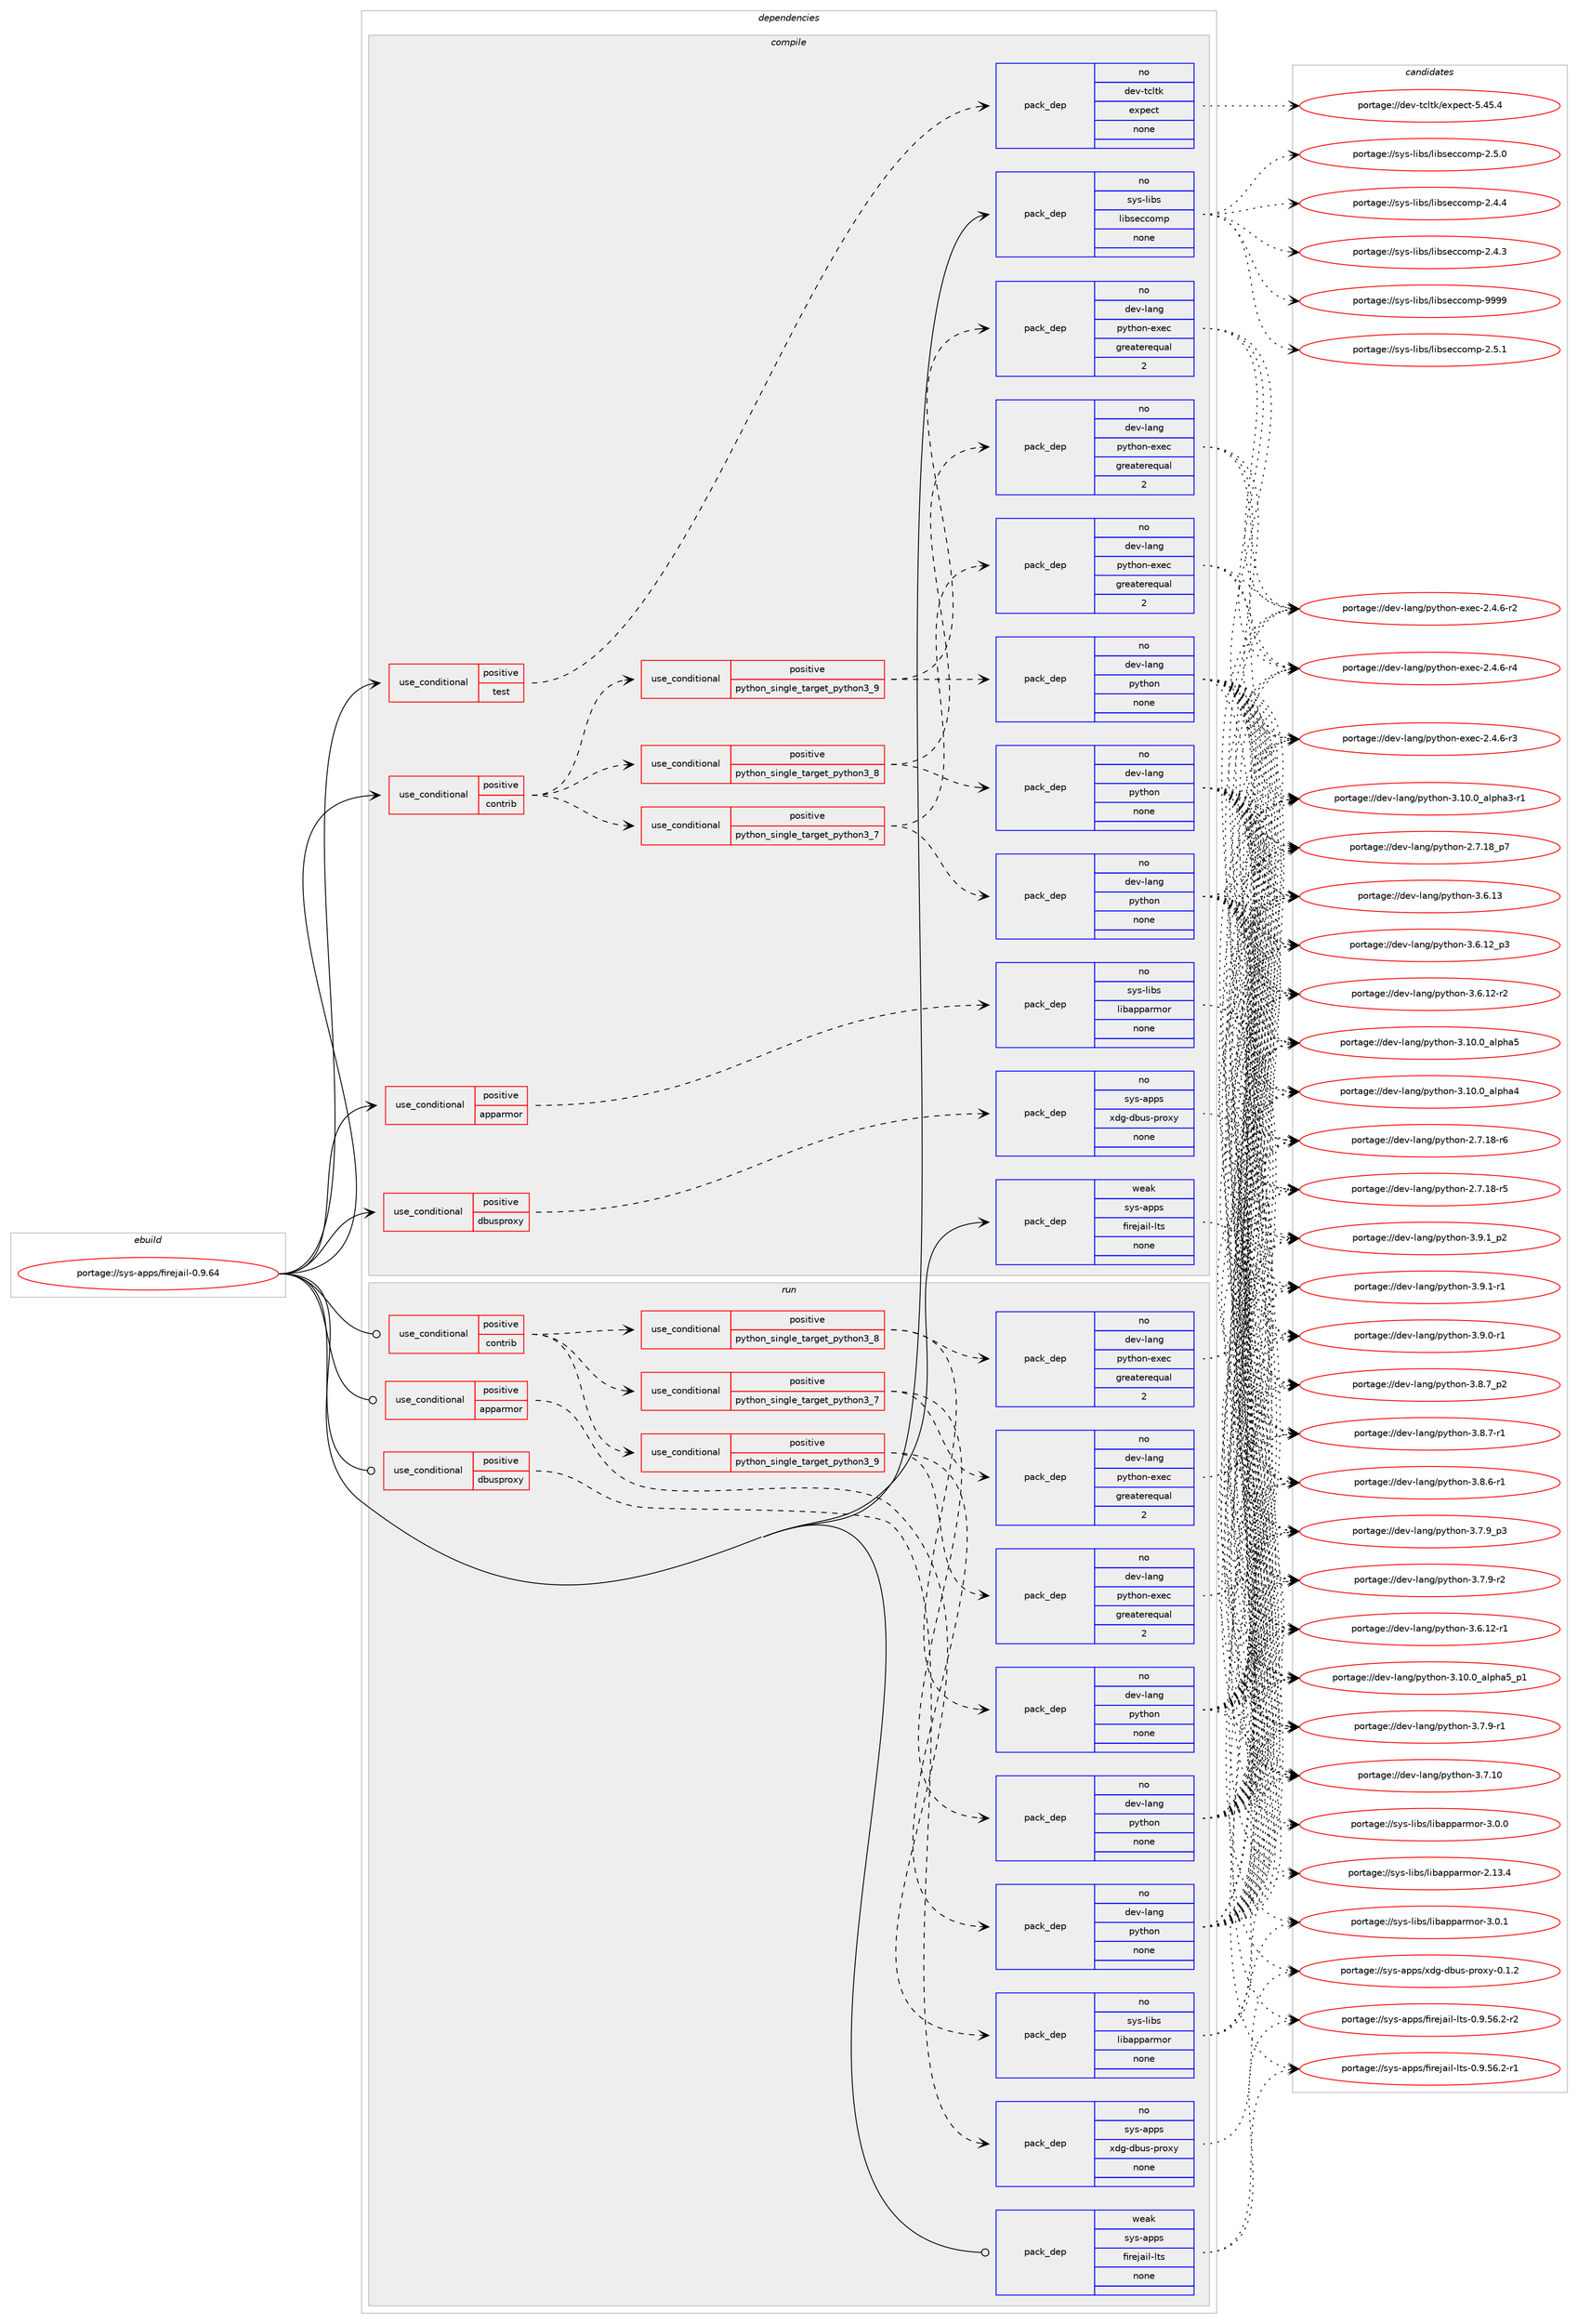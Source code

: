 digraph prolog {

# *************
# Graph options
# *************

newrank=true;
concentrate=true;
compound=true;
graph [rankdir=LR,fontname=Helvetica,fontsize=10,ranksep=1.5];#, ranksep=2.5, nodesep=0.2];
edge  [arrowhead=vee];
node  [fontname=Helvetica,fontsize=10];

# **********
# The ebuild
# **********

subgraph cluster_leftcol {
color=gray;
rank=same;
label=<<i>ebuild</i>>;
id [label="portage://sys-apps/firejail-0.9.64", color=red, width=4, href="../sys-apps/firejail-0.9.64.svg"];
}

# ****************
# The dependencies
# ****************

subgraph cluster_midcol {
color=gray;
label=<<i>dependencies</i>>;
subgraph cluster_compile {
fillcolor="#eeeeee";
style=filled;
label=<<i>compile</i>>;
subgraph cond2089 {
dependency7331 [label=<<TABLE BORDER="0" CELLBORDER="1" CELLSPACING="0" CELLPADDING="4"><TR><TD ROWSPAN="3" CELLPADDING="10">use_conditional</TD></TR><TR><TD>positive</TD></TR><TR><TD>apparmor</TD></TR></TABLE>>, shape=none, color=red];
subgraph pack5169 {
dependency7332 [label=<<TABLE BORDER="0" CELLBORDER="1" CELLSPACING="0" CELLPADDING="4" WIDTH="220"><TR><TD ROWSPAN="6" CELLPADDING="30">pack_dep</TD></TR><TR><TD WIDTH="110">no</TD></TR><TR><TD>sys-libs</TD></TR><TR><TD>libapparmor</TD></TR><TR><TD>none</TD></TR><TR><TD></TD></TR></TABLE>>, shape=none, color=blue];
}
dependency7331:e -> dependency7332:w [weight=20,style="dashed",arrowhead="vee"];
}
id:e -> dependency7331:w [weight=20,style="solid",arrowhead="vee"];
subgraph cond2090 {
dependency7333 [label=<<TABLE BORDER="0" CELLBORDER="1" CELLSPACING="0" CELLPADDING="4"><TR><TD ROWSPAN="3" CELLPADDING="10">use_conditional</TD></TR><TR><TD>positive</TD></TR><TR><TD>contrib</TD></TR></TABLE>>, shape=none, color=red];
subgraph cond2091 {
dependency7334 [label=<<TABLE BORDER="0" CELLBORDER="1" CELLSPACING="0" CELLPADDING="4"><TR><TD ROWSPAN="3" CELLPADDING="10">use_conditional</TD></TR><TR><TD>positive</TD></TR><TR><TD>python_single_target_python3_7</TD></TR></TABLE>>, shape=none, color=red];
subgraph pack5170 {
dependency7335 [label=<<TABLE BORDER="0" CELLBORDER="1" CELLSPACING="0" CELLPADDING="4" WIDTH="220"><TR><TD ROWSPAN="6" CELLPADDING="30">pack_dep</TD></TR><TR><TD WIDTH="110">no</TD></TR><TR><TD>dev-lang</TD></TR><TR><TD>python</TD></TR><TR><TD>none</TD></TR><TR><TD></TD></TR></TABLE>>, shape=none, color=blue];
}
dependency7334:e -> dependency7335:w [weight=20,style="dashed",arrowhead="vee"];
subgraph pack5171 {
dependency7336 [label=<<TABLE BORDER="0" CELLBORDER="1" CELLSPACING="0" CELLPADDING="4" WIDTH="220"><TR><TD ROWSPAN="6" CELLPADDING="30">pack_dep</TD></TR><TR><TD WIDTH="110">no</TD></TR><TR><TD>dev-lang</TD></TR><TR><TD>python-exec</TD></TR><TR><TD>greaterequal</TD></TR><TR><TD>2</TD></TR></TABLE>>, shape=none, color=blue];
}
dependency7334:e -> dependency7336:w [weight=20,style="dashed",arrowhead="vee"];
}
dependency7333:e -> dependency7334:w [weight=20,style="dashed",arrowhead="vee"];
subgraph cond2092 {
dependency7337 [label=<<TABLE BORDER="0" CELLBORDER="1" CELLSPACING="0" CELLPADDING="4"><TR><TD ROWSPAN="3" CELLPADDING="10">use_conditional</TD></TR><TR><TD>positive</TD></TR><TR><TD>python_single_target_python3_8</TD></TR></TABLE>>, shape=none, color=red];
subgraph pack5172 {
dependency7338 [label=<<TABLE BORDER="0" CELLBORDER="1" CELLSPACING="0" CELLPADDING="4" WIDTH="220"><TR><TD ROWSPAN="6" CELLPADDING="30">pack_dep</TD></TR><TR><TD WIDTH="110">no</TD></TR><TR><TD>dev-lang</TD></TR><TR><TD>python</TD></TR><TR><TD>none</TD></TR><TR><TD></TD></TR></TABLE>>, shape=none, color=blue];
}
dependency7337:e -> dependency7338:w [weight=20,style="dashed",arrowhead="vee"];
subgraph pack5173 {
dependency7339 [label=<<TABLE BORDER="0" CELLBORDER="1" CELLSPACING="0" CELLPADDING="4" WIDTH="220"><TR><TD ROWSPAN="6" CELLPADDING="30">pack_dep</TD></TR><TR><TD WIDTH="110">no</TD></TR><TR><TD>dev-lang</TD></TR><TR><TD>python-exec</TD></TR><TR><TD>greaterequal</TD></TR><TR><TD>2</TD></TR></TABLE>>, shape=none, color=blue];
}
dependency7337:e -> dependency7339:w [weight=20,style="dashed",arrowhead="vee"];
}
dependency7333:e -> dependency7337:w [weight=20,style="dashed",arrowhead="vee"];
subgraph cond2093 {
dependency7340 [label=<<TABLE BORDER="0" CELLBORDER="1" CELLSPACING="0" CELLPADDING="4"><TR><TD ROWSPAN="3" CELLPADDING="10">use_conditional</TD></TR><TR><TD>positive</TD></TR><TR><TD>python_single_target_python3_9</TD></TR></TABLE>>, shape=none, color=red];
subgraph pack5174 {
dependency7341 [label=<<TABLE BORDER="0" CELLBORDER="1" CELLSPACING="0" CELLPADDING="4" WIDTH="220"><TR><TD ROWSPAN="6" CELLPADDING="30">pack_dep</TD></TR><TR><TD WIDTH="110">no</TD></TR><TR><TD>dev-lang</TD></TR><TR><TD>python</TD></TR><TR><TD>none</TD></TR><TR><TD></TD></TR></TABLE>>, shape=none, color=blue];
}
dependency7340:e -> dependency7341:w [weight=20,style="dashed",arrowhead="vee"];
subgraph pack5175 {
dependency7342 [label=<<TABLE BORDER="0" CELLBORDER="1" CELLSPACING="0" CELLPADDING="4" WIDTH="220"><TR><TD ROWSPAN="6" CELLPADDING="30">pack_dep</TD></TR><TR><TD WIDTH="110">no</TD></TR><TR><TD>dev-lang</TD></TR><TR><TD>python-exec</TD></TR><TR><TD>greaterequal</TD></TR><TR><TD>2</TD></TR></TABLE>>, shape=none, color=blue];
}
dependency7340:e -> dependency7342:w [weight=20,style="dashed",arrowhead="vee"];
}
dependency7333:e -> dependency7340:w [weight=20,style="dashed",arrowhead="vee"];
}
id:e -> dependency7333:w [weight=20,style="solid",arrowhead="vee"];
subgraph cond2094 {
dependency7343 [label=<<TABLE BORDER="0" CELLBORDER="1" CELLSPACING="0" CELLPADDING="4"><TR><TD ROWSPAN="3" CELLPADDING="10">use_conditional</TD></TR><TR><TD>positive</TD></TR><TR><TD>dbusproxy</TD></TR></TABLE>>, shape=none, color=red];
subgraph pack5176 {
dependency7344 [label=<<TABLE BORDER="0" CELLBORDER="1" CELLSPACING="0" CELLPADDING="4" WIDTH="220"><TR><TD ROWSPAN="6" CELLPADDING="30">pack_dep</TD></TR><TR><TD WIDTH="110">no</TD></TR><TR><TD>sys-apps</TD></TR><TR><TD>xdg-dbus-proxy</TD></TR><TR><TD>none</TD></TR><TR><TD></TD></TR></TABLE>>, shape=none, color=blue];
}
dependency7343:e -> dependency7344:w [weight=20,style="dashed",arrowhead="vee"];
}
id:e -> dependency7343:w [weight=20,style="solid",arrowhead="vee"];
subgraph cond2095 {
dependency7345 [label=<<TABLE BORDER="0" CELLBORDER="1" CELLSPACING="0" CELLPADDING="4"><TR><TD ROWSPAN="3" CELLPADDING="10">use_conditional</TD></TR><TR><TD>positive</TD></TR><TR><TD>test</TD></TR></TABLE>>, shape=none, color=red];
subgraph pack5177 {
dependency7346 [label=<<TABLE BORDER="0" CELLBORDER="1" CELLSPACING="0" CELLPADDING="4" WIDTH="220"><TR><TD ROWSPAN="6" CELLPADDING="30">pack_dep</TD></TR><TR><TD WIDTH="110">no</TD></TR><TR><TD>dev-tcltk</TD></TR><TR><TD>expect</TD></TR><TR><TD>none</TD></TR><TR><TD></TD></TR></TABLE>>, shape=none, color=blue];
}
dependency7345:e -> dependency7346:w [weight=20,style="dashed",arrowhead="vee"];
}
id:e -> dependency7345:w [weight=20,style="solid",arrowhead="vee"];
subgraph pack5178 {
dependency7347 [label=<<TABLE BORDER="0" CELLBORDER="1" CELLSPACING="0" CELLPADDING="4" WIDTH="220"><TR><TD ROWSPAN="6" CELLPADDING="30">pack_dep</TD></TR><TR><TD WIDTH="110">no</TD></TR><TR><TD>sys-libs</TD></TR><TR><TD>libseccomp</TD></TR><TR><TD>none</TD></TR><TR><TD></TD></TR></TABLE>>, shape=none, color=blue];
}
id:e -> dependency7347:w [weight=20,style="solid",arrowhead="vee"];
subgraph pack5179 {
dependency7348 [label=<<TABLE BORDER="0" CELLBORDER="1" CELLSPACING="0" CELLPADDING="4" WIDTH="220"><TR><TD ROWSPAN="6" CELLPADDING="30">pack_dep</TD></TR><TR><TD WIDTH="110">weak</TD></TR><TR><TD>sys-apps</TD></TR><TR><TD>firejail-lts</TD></TR><TR><TD>none</TD></TR><TR><TD></TD></TR></TABLE>>, shape=none, color=blue];
}
id:e -> dependency7348:w [weight=20,style="solid",arrowhead="vee"];
}
subgraph cluster_compileandrun {
fillcolor="#eeeeee";
style=filled;
label=<<i>compile and run</i>>;
}
subgraph cluster_run {
fillcolor="#eeeeee";
style=filled;
label=<<i>run</i>>;
subgraph cond2096 {
dependency7349 [label=<<TABLE BORDER="0" CELLBORDER="1" CELLSPACING="0" CELLPADDING="4"><TR><TD ROWSPAN="3" CELLPADDING="10">use_conditional</TD></TR><TR><TD>positive</TD></TR><TR><TD>apparmor</TD></TR></TABLE>>, shape=none, color=red];
subgraph pack5180 {
dependency7350 [label=<<TABLE BORDER="0" CELLBORDER="1" CELLSPACING="0" CELLPADDING="4" WIDTH="220"><TR><TD ROWSPAN="6" CELLPADDING="30">pack_dep</TD></TR><TR><TD WIDTH="110">no</TD></TR><TR><TD>sys-libs</TD></TR><TR><TD>libapparmor</TD></TR><TR><TD>none</TD></TR><TR><TD></TD></TR></TABLE>>, shape=none, color=blue];
}
dependency7349:e -> dependency7350:w [weight=20,style="dashed",arrowhead="vee"];
}
id:e -> dependency7349:w [weight=20,style="solid",arrowhead="odot"];
subgraph cond2097 {
dependency7351 [label=<<TABLE BORDER="0" CELLBORDER="1" CELLSPACING="0" CELLPADDING="4"><TR><TD ROWSPAN="3" CELLPADDING="10">use_conditional</TD></TR><TR><TD>positive</TD></TR><TR><TD>contrib</TD></TR></TABLE>>, shape=none, color=red];
subgraph cond2098 {
dependency7352 [label=<<TABLE BORDER="0" CELLBORDER="1" CELLSPACING="0" CELLPADDING="4"><TR><TD ROWSPAN="3" CELLPADDING="10">use_conditional</TD></TR><TR><TD>positive</TD></TR><TR><TD>python_single_target_python3_7</TD></TR></TABLE>>, shape=none, color=red];
subgraph pack5181 {
dependency7353 [label=<<TABLE BORDER="0" CELLBORDER="1" CELLSPACING="0" CELLPADDING="4" WIDTH="220"><TR><TD ROWSPAN="6" CELLPADDING="30">pack_dep</TD></TR><TR><TD WIDTH="110">no</TD></TR><TR><TD>dev-lang</TD></TR><TR><TD>python</TD></TR><TR><TD>none</TD></TR><TR><TD></TD></TR></TABLE>>, shape=none, color=blue];
}
dependency7352:e -> dependency7353:w [weight=20,style="dashed",arrowhead="vee"];
subgraph pack5182 {
dependency7354 [label=<<TABLE BORDER="0" CELLBORDER="1" CELLSPACING="0" CELLPADDING="4" WIDTH="220"><TR><TD ROWSPAN="6" CELLPADDING="30">pack_dep</TD></TR><TR><TD WIDTH="110">no</TD></TR><TR><TD>dev-lang</TD></TR><TR><TD>python-exec</TD></TR><TR><TD>greaterequal</TD></TR><TR><TD>2</TD></TR></TABLE>>, shape=none, color=blue];
}
dependency7352:e -> dependency7354:w [weight=20,style="dashed",arrowhead="vee"];
}
dependency7351:e -> dependency7352:w [weight=20,style="dashed",arrowhead="vee"];
subgraph cond2099 {
dependency7355 [label=<<TABLE BORDER="0" CELLBORDER="1" CELLSPACING="0" CELLPADDING="4"><TR><TD ROWSPAN="3" CELLPADDING="10">use_conditional</TD></TR><TR><TD>positive</TD></TR><TR><TD>python_single_target_python3_8</TD></TR></TABLE>>, shape=none, color=red];
subgraph pack5183 {
dependency7356 [label=<<TABLE BORDER="0" CELLBORDER="1" CELLSPACING="0" CELLPADDING="4" WIDTH="220"><TR><TD ROWSPAN="6" CELLPADDING="30">pack_dep</TD></TR><TR><TD WIDTH="110">no</TD></TR><TR><TD>dev-lang</TD></TR><TR><TD>python</TD></TR><TR><TD>none</TD></TR><TR><TD></TD></TR></TABLE>>, shape=none, color=blue];
}
dependency7355:e -> dependency7356:w [weight=20,style="dashed",arrowhead="vee"];
subgraph pack5184 {
dependency7357 [label=<<TABLE BORDER="0" CELLBORDER="1" CELLSPACING="0" CELLPADDING="4" WIDTH="220"><TR><TD ROWSPAN="6" CELLPADDING="30">pack_dep</TD></TR><TR><TD WIDTH="110">no</TD></TR><TR><TD>dev-lang</TD></TR><TR><TD>python-exec</TD></TR><TR><TD>greaterequal</TD></TR><TR><TD>2</TD></TR></TABLE>>, shape=none, color=blue];
}
dependency7355:e -> dependency7357:w [weight=20,style="dashed",arrowhead="vee"];
}
dependency7351:e -> dependency7355:w [weight=20,style="dashed",arrowhead="vee"];
subgraph cond2100 {
dependency7358 [label=<<TABLE BORDER="0" CELLBORDER="1" CELLSPACING="0" CELLPADDING="4"><TR><TD ROWSPAN="3" CELLPADDING="10">use_conditional</TD></TR><TR><TD>positive</TD></TR><TR><TD>python_single_target_python3_9</TD></TR></TABLE>>, shape=none, color=red];
subgraph pack5185 {
dependency7359 [label=<<TABLE BORDER="0" CELLBORDER="1" CELLSPACING="0" CELLPADDING="4" WIDTH="220"><TR><TD ROWSPAN="6" CELLPADDING="30">pack_dep</TD></TR><TR><TD WIDTH="110">no</TD></TR><TR><TD>dev-lang</TD></TR><TR><TD>python</TD></TR><TR><TD>none</TD></TR><TR><TD></TD></TR></TABLE>>, shape=none, color=blue];
}
dependency7358:e -> dependency7359:w [weight=20,style="dashed",arrowhead="vee"];
subgraph pack5186 {
dependency7360 [label=<<TABLE BORDER="0" CELLBORDER="1" CELLSPACING="0" CELLPADDING="4" WIDTH="220"><TR><TD ROWSPAN="6" CELLPADDING="30">pack_dep</TD></TR><TR><TD WIDTH="110">no</TD></TR><TR><TD>dev-lang</TD></TR><TR><TD>python-exec</TD></TR><TR><TD>greaterequal</TD></TR><TR><TD>2</TD></TR></TABLE>>, shape=none, color=blue];
}
dependency7358:e -> dependency7360:w [weight=20,style="dashed",arrowhead="vee"];
}
dependency7351:e -> dependency7358:w [weight=20,style="dashed",arrowhead="vee"];
}
id:e -> dependency7351:w [weight=20,style="solid",arrowhead="odot"];
subgraph cond2101 {
dependency7361 [label=<<TABLE BORDER="0" CELLBORDER="1" CELLSPACING="0" CELLPADDING="4"><TR><TD ROWSPAN="3" CELLPADDING="10">use_conditional</TD></TR><TR><TD>positive</TD></TR><TR><TD>dbusproxy</TD></TR></TABLE>>, shape=none, color=red];
subgraph pack5187 {
dependency7362 [label=<<TABLE BORDER="0" CELLBORDER="1" CELLSPACING="0" CELLPADDING="4" WIDTH="220"><TR><TD ROWSPAN="6" CELLPADDING="30">pack_dep</TD></TR><TR><TD WIDTH="110">no</TD></TR><TR><TD>sys-apps</TD></TR><TR><TD>xdg-dbus-proxy</TD></TR><TR><TD>none</TD></TR><TR><TD></TD></TR></TABLE>>, shape=none, color=blue];
}
dependency7361:e -> dependency7362:w [weight=20,style="dashed",arrowhead="vee"];
}
id:e -> dependency7361:w [weight=20,style="solid",arrowhead="odot"];
subgraph pack5188 {
dependency7363 [label=<<TABLE BORDER="0" CELLBORDER="1" CELLSPACING="0" CELLPADDING="4" WIDTH="220"><TR><TD ROWSPAN="6" CELLPADDING="30">pack_dep</TD></TR><TR><TD WIDTH="110">weak</TD></TR><TR><TD>sys-apps</TD></TR><TR><TD>firejail-lts</TD></TR><TR><TD>none</TD></TR><TR><TD></TD></TR></TABLE>>, shape=none, color=blue];
}
id:e -> dependency7363:w [weight=20,style="solid",arrowhead="odot"];
}
}

# **************
# The candidates
# **************

subgraph cluster_choices {
rank=same;
color=gray;
label=<<i>candidates</i>>;

subgraph choice5169 {
color=black;
nodesep=1;
choice115121115451081059811547108105989711211297114109111114455146484649 [label="portage://sys-libs/libapparmor-3.0.1", color=red, width=4,href="../sys-libs/libapparmor-3.0.1.svg"];
choice115121115451081059811547108105989711211297114109111114455146484648 [label="portage://sys-libs/libapparmor-3.0.0", color=red, width=4,href="../sys-libs/libapparmor-3.0.0.svg"];
choice11512111545108105981154710810598971121129711410911111445504649514652 [label="portage://sys-libs/libapparmor-2.13.4", color=red, width=4,href="../sys-libs/libapparmor-2.13.4.svg"];
dependency7332:e -> choice115121115451081059811547108105989711211297114109111114455146484649:w [style=dotted,weight="100"];
dependency7332:e -> choice115121115451081059811547108105989711211297114109111114455146484648:w [style=dotted,weight="100"];
dependency7332:e -> choice11512111545108105981154710810598971121129711410911111445504649514652:w [style=dotted,weight="100"];
}
subgraph choice5170 {
color=black;
nodesep=1;
choice1001011184510897110103471121211161041111104551465746499511250 [label="portage://dev-lang/python-3.9.1_p2", color=red, width=4,href="../dev-lang/python-3.9.1_p2.svg"];
choice1001011184510897110103471121211161041111104551465746494511449 [label="portage://dev-lang/python-3.9.1-r1", color=red, width=4,href="../dev-lang/python-3.9.1-r1.svg"];
choice1001011184510897110103471121211161041111104551465746484511449 [label="portage://dev-lang/python-3.9.0-r1", color=red, width=4,href="../dev-lang/python-3.9.0-r1.svg"];
choice1001011184510897110103471121211161041111104551465646559511250 [label="portage://dev-lang/python-3.8.7_p2", color=red, width=4,href="../dev-lang/python-3.8.7_p2.svg"];
choice1001011184510897110103471121211161041111104551465646554511449 [label="portage://dev-lang/python-3.8.7-r1", color=red, width=4,href="../dev-lang/python-3.8.7-r1.svg"];
choice1001011184510897110103471121211161041111104551465646544511449 [label="portage://dev-lang/python-3.8.6-r1", color=red, width=4,href="../dev-lang/python-3.8.6-r1.svg"];
choice1001011184510897110103471121211161041111104551465546579511251 [label="portage://dev-lang/python-3.7.9_p3", color=red, width=4,href="../dev-lang/python-3.7.9_p3.svg"];
choice1001011184510897110103471121211161041111104551465546574511450 [label="portage://dev-lang/python-3.7.9-r2", color=red, width=4,href="../dev-lang/python-3.7.9-r2.svg"];
choice1001011184510897110103471121211161041111104551465546574511449 [label="portage://dev-lang/python-3.7.9-r1", color=red, width=4,href="../dev-lang/python-3.7.9-r1.svg"];
choice10010111845108971101034711212111610411111045514655464948 [label="portage://dev-lang/python-3.7.10", color=red, width=4,href="../dev-lang/python-3.7.10.svg"];
choice10010111845108971101034711212111610411111045514654464951 [label="portage://dev-lang/python-3.6.13", color=red, width=4,href="../dev-lang/python-3.6.13.svg"];
choice100101118451089711010347112121116104111110455146544649509511251 [label="portage://dev-lang/python-3.6.12_p3", color=red, width=4,href="../dev-lang/python-3.6.12_p3.svg"];
choice100101118451089711010347112121116104111110455146544649504511450 [label="portage://dev-lang/python-3.6.12-r2", color=red, width=4,href="../dev-lang/python-3.6.12-r2.svg"];
choice100101118451089711010347112121116104111110455146544649504511449 [label="portage://dev-lang/python-3.6.12-r1", color=red, width=4,href="../dev-lang/python-3.6.12-r1.svg"];
choice10010111845108971101034711212111610411111045514649484648959710811210497539511249 [label="portage://dev-lang/python-3.10.0_alpha5_p1", color=red, width=4,href="../dev-lang/python-3.10.0_alpha5_p1.svg"];
choice1001011184510897110103471121211161041111104551464948464895971081121049753 [label="portage://dev-lang/python-3.10.0_alpha5", color=red, width=4,href="../dev-lang/python-3.10.0_alpha5.svg"];
choice1001011184510897110103471121211161041111104551464948464895971081121049752 [label="portage://dev-lang/python-3.10.0_alpha4", color=red, width=4,href="../dev-lang/python-3.10.0_alpha4.svg"];
choice10010111845108971101034711212111610411111045514649484648959710811210497514511449 [label="portage://dev-lang/python-3.10.0_alpha3-r1", color=red, width=4,href="../dev-lang/python-3.10.0_alpha3-r1.svg"];
choice100101118451089711010347112121116104111110455046554649569511255 [label="portage://dev-lang/python-2.7.18_p7", color=red, width=4,href="../dev-lang/python-2.7.18_p7.svg"];
choice100101118451089711010347112121116104111110455046554649564511454 [label="portage://dev-lang/python-2.7.18-r6", color=red, width=4,href="../dev-lang/python-2.7.18-r6.svg"];
choice100101118451089711010347112121116104111110455046554649564511453 [label="portage://dev-lang/python-2.7.18-r5", color=red, width=4,href="../dev-lang/python-2.7.18-r5.svg"];
dependency7335:e -> choice1001011184510897110103471121211161041111104551465746499511250:w [style=dotted,weight="100"];
dependency7335:e -> choice1001011184510897110103471121211161041111104551465746494511449:w [style=dotted,weight="100"];
dependency7335:e -> choice1001011184510897110103471121211161041111104551465746484511449:w [style=dotted,weight="100"];
dependency7335:e -> choice1001011184510897110103471121211161041111104551465646559511250:w [style=dotted,weight="100"];
dependency7335:e -> choice1001011184510897110103471121211161041111104551465646554511449:w [style=dotted,weight="100"];
dependency7335:e -> choice1001011184510897110103471121211161041111104551465646544511449:w [style=dotted,weight="100"];
dependency7335:e -> choice1001011184510897110103471121211161041111104551465546579511251:w [style=dotted,weight="100"];
dependency7335:e -> choice1001011184510897110103471121211161041111104551465546574511450:w [style=dotted,weight="100"];
dependency7335:e -> choice1001011184510897110103471121211161041111104551465546574511449:w [style=dotted,weight="100"];
dependency7335:e -> choice10010111845108971101034711212111610411111045514655464948:w [style=dotted,weight="100"];
dependency7335:e -> choice10010111845108971101034711212111610411111045514654464951:w [style=dotted,weight="100"];
dependency7335:e -> choice100101118451089711010347112121116104111110455146544649509511251:w [style=dotted,weight="100"];
dependency7335:e -> choice100101118451089711010347112121116104111110455146544649504511450:w [style=dotted,weight="100"];
dependency7335:e -> choice100101118451089711010347112121116104111110455146544649504511449:w [style=dotted,weight="100"];
dependency7335:e -> choice10010111845108971101034711212111610411111045514649484648959710811210497539511249:w [style=dotted,weight="100"];
dependency7335:e -> choice1001011184510897110103471121211161041111104551464948464895971081121049753:w [style=dotted,weight="100"];
dependency7335:e -> choice1001011184510897110103471121211161041111104551464948464895971081121049752:w [style=dotted,weight="100"];
dependency7335:e -> choice10010111845108971101034711212111610411111045514649484648959710811210497514511449:w [style=dotted,weight="100"];
dependency7335:e -> choice100101118451089711010347112121116104111110455046554649569511255:w [style=dotted,weight="100"];
dependency7335:e -> choice100101118451089711010347112121116104111110455046554649564511454:w [style=dotted,weight="100"];
dependency7335:e -> choice100101118451089711010347112121116104111110455046554649564511453:w [style=dotted,weight="100"];
}
subgraph choice5171 {
color=black;
nodesep=1;
choice10010111845108971101034711212111610411111045101120101994550465246544511452 [label="portage://dev-lang/python-exec-2.4.6-r4", color=red, width=4,href="../dev-lang/python-exec-2.4.6-r4.svg"];
choice10010111845108971101034711212111610411111045101120101994550465246544511451 [label="portage://dev-lang/python-exec-2.4.6-r3", color=red, width=4,href="../dev-lang/python-exec-2.4.6-r3.svg"];
choice10010111845108971101034711212111610411111045101120101994550465246544511450 [label="portage://dev-lang/python-exec-2.4.6-r2", color=red, width=4,href="../dev-lang/python-exec-2.4.6-r2.svg"];
dependency7336:e -> choice10010111845108971101034711212111610411111045101120101994550465246544511452:w [style=dotted,weight="100"];
dependency7336:e -> choice10010111845108971101034711212111610411111045101120101994550465246544511451:w [style=dotted,weight="100"];
dependency7336:e -> choice10010111845108971101034711212111610411111045101120101994550465246544511450:w [style=dotted,weight="100"];
}
subgraph choice5172 {
color=black;
nodesep=1;
choice1001011184510897110103471121211161041111104551465746499511250 [label="portage://dev-lang/python-3.9.1_p2", color=red, width=4,href="../dev-lang/python-3.9.1_p2.svg"];
choice1001011184510897110103471121211161041111104551465746494511449 [label="portage://dev-lang/python-3.9.1-r1", color=red, width=4,href="../dev-lang/python-3.9.1-r1.svg"];
choice1001011184510897110103471121211161041111104551465746484511449 [label="portage://dev-lang/python-3.9.0-r1", color=red, width=4,href="../dev-lang/python-3.9.0-r1.svg"];
choice1001011184510897110103471121211161041111104551465646559511250 [label="portage://dev-lang/python-3.8.7_p2", color=red, width=4,href="../dev-lang/python-3.8.7_p2.svg"];
choice1001011184510897110103471121211161041111104551465646554511449 [label="portage://dev-lang/python-3.8.7-r1", color=red, width=4,href="../dev-lang/python-3.8.7-r1.svg"];
choice1001011184510897110103471121211161041111104551465646544511449 [label="portage://dev-lang/python-3.8.6-r1", color=red, width=4,href="../dev-lang/python-3.8.6-r1.svg"];
choice1001011184510897110103471121211161041111104551465546579511251 [label="portage://dev-lang/python-3.7.9_p3", color=red, width=4,href="../dev-lang/python-3.7.9_p3.svg"];
choice1001011184510897110103471121211161041111104551465546574511450 [label="portage://dev-lang/python-3.7.9-r2", color=red, width=4,href="../dev-lang/python-3.7.9-r2.svg"];
choice1001011184510897110103471121211161041111104551465546574511449 [label="portage://dev-lang/python-3.7.9-r1", color=red, width=4,href="../dev-lang/python-3.7.9-r1.svg"];
choice10010111845108971101034711212111610411111045514655464948 [label="portage://dev-lang/python-3.7.10", color=red, width=4,href="../dev-lang/python-3.7.10.svg"];
choice10010111845108971101034711212111610411111045514654464951 [label="portage://dev-lang/python-3.6.13", color=red, width=4,href="../dev-lang/python-3.6.13.svg"];
choice100101118451089711010347112121116104111110455146544649509511251 [label="portage://dev-lang/python-3.6.12_p3", color=red, width=4,href="../dev-lang/python-3.6.12_p3.svg"];
choice100101118451089711010347112121116104111110455146544649504511450 [label="portage://dev-lang/python-3.6.12-r2", color=red, width=4,href="../dev-lang/python-3.6.12-r2.svg"];
choice100101118451089711010347112121116104111110455146544649504511449 [label="portage://dev-lang/python-3.6.12-r1", color=red, width=4,href="../dev-lang/python-3.6.12-r1.svg"];
choice10010111845108971101034711212111610411111045514649484648959710811210497539511249 [label="portage://dev-lang/python-3.10.0_alpha5_p1", color=red, width=4,href="../dev-lang/python-3.10.0_alpha5_p1.svg"];
choice1001011184510897110103471121211161041111104551464948464895971081121049753 [label="portage://dev-lang/python-3.10.0_alpha5", color=red, width=4,href="../dev-lang/python-3.10.0_alpha5.svg"];
choice1001011184510897110103471121211161041111104551464948464895971081121049752 [label="portage://dev-lang/python-3.10.0_alpha4", color=red, width=4,href="../dev-lang/python-3.10.0_alpha4.svg"];
choice10010111845108971101034711212111610411111045514649484648959710811210497514511449 [label="portage://dev-lang/python-3.10.0_alpha3-r1", color=red, width=4,href="../dev-lang/python-3.10.0_alpha3-r1.svg"];
choice100101118451089711010347112121116104111110455046554649569511255 [label="portage://dev-lang/python-2.7.18_p7", color=red, width=4,href="../dev-lang/python-2.7.18_p7.svg"];
choice100101118451089711010347112121116104111110455046554649564511454 [label="portage://dev-lang/python-2.7.18-r6", color=red, width=4,href="../dev-lang/python-2.7.18-r6.svg"];
choice100101118451089711010347112121116104111110455046554649564511453 [label="portage://dev-lang/python-2.7.18-r5", color=red, width=4,href="../dev-lang/python-2.7.18-r5.svg"];
dependency7338:e -> choice1001011184510897110103471121211161041111104551465746499511250:w [style=dotted,weight="100"];
dependency7338:e -> choice1001011184510897110103471121211161041111104551465746494511449:w [style=dotted,weight="100"];
dependency7338:e -> choice1001011184510897110103471121211161041111104551465746484511449:w [style=dotted,weight="100"];
dependency7338:e -> choice1001011184510897110103471121211161041111104551465646559511250:w [style=dotted,weight="100"];
dependency7338:e -> choice1001011184510897110103471121211161041111104551465646554511449:w [style=dotted,weight="100"];
dependency7338:e -> choice1001011184510897110103471121211161041111104551465646544511449:w [style=dotted,weight="100"];
dependency7338:e -> choice1001011184510897110103471121211161041111104551465546579511251:w [style=dotted,weight="100"];
dependency7338:e -> choice1001011184510897110103471121211161041111104551465546574511450:w [style=dotted,weight="100"];
dependency7338:e -> choice1001011184510897110103471121211161041111104551465546574511449:w [style=dotted,weight="100"];
dependency7338:e -> choice10010111845108971101034711212111610411111045514655464948:w [style=dotted,weight="100"];
dependency7338:e -> choice10010111845108971101034711212111610411111045514654464951:w [style=dotted,weight="100"];
dependency7338:e -> choice100101118451089711010347112121116104111110455146544649509511251:w [style=dotted,weight="100"];
dependency7338:e -> choice100101118451089711010347112121116104111110455146544649504511450:w [style=dotted,weight="100"];
dependency7338:e -> choice100101118451089711010347112121116104111110455146544649504511449:w [style=dotted,weight="100"];
dependency7338:e -> choice10010111845108971101034711212111610411111045514649484648959710811210497539511249:w [style=dotted,weight="100"];
dependency7338:e -> choice1001011184510897110103471121211161041111104551464948464895971081121049753:w [style=dotted,weight="100"];
dependency7338:e -> choice1001011184510897110103471121211161041111104551464948464895971081121049752:w [style=dotted,weight="100"];
dependency7338:e -> choice10010111845108971101034711212111610411111045514649484648959710811210497514511449:w [style=dotted,weight="100"];
dependency7338:e -> choice100101118451089711010347112121116104111110455046554649569511255:w [style=dotted,weight="100"];
dependency7338:e -> choice100101118451089711010347112121116104111110455046554649564511454:w [style=dotted,weight="100"];
dependency7338:e -> choice100101118451089711010347112121116104111110455046554649564511453:w [style=dotted,weight="100"];
}
subgraph choice5173 {
color=black;
nodesep=1;
choice10010111845108971101034711212111610411111045101120101994550465246544511452 [label="portage://dev-lang/python-exec-2.4.6-r4", color=red, width=4,href="../dev-lang/python-exec-2.4.6-r4.svg"];
choice10010111845108971101034711212111610411111045101120101994550465246544511451 [label="portage://dev-lang/python-exec-2.4.6-r3", color=red, width=4,href="../dev-lang/python-exec-2.4.6-r3.svg"];
choice10010111845108971101034711212111610411111045101120101994550465246544511450 [label="portage://dev-lang/python-exec-2.4.6-r2", color=red, width=4,href="../dev-lang/python-exec-2.4.6-r2.svg"];
dependency7339:e -> choice10010111845108971101034711212111610411111045101120101994550465246544511452:w [style=dotted,weight="100"];
dependency7339:e -> choice10010111845108971101034711212111610411111045101120101994550465246544511451:w [style=dotted,weight="100"];
dependency7339:e -> choice10010111845108971101034711212111610411111045101120101994550465246544511450:w [style=dotted,weight="100"];
}
subgraph choice5174 {
color=black;
nodesep=1;
choice1001011184510897110103471121211161041111104551465746499511250 [label="portage://dev-lang/python-3.9.1_p2", color=red, width=4,href="../dev-lang/python-3.9.1_p2.svg"];
choice1001011184510897110103471121211161041111104551465746494511449 [label="portage://dev-lang/python-3.9.1-r1", color=red, width=4,href="../dev-lang/python-3.9.1-r1.svg"];
choice1001011184510897110103471121211161041111104551465746484511449 [label="portage://dev-lang/python-3.9.0-r1", color=red, width=4,href="../dev-lang/python-3.9.0-r1.svg"];
choice1001011184510897110103471121211161041111104551465646559511250 [label="portage://dev-lang/python-3.8.7_p2", color=red, width=4,href="../dev-lang/python-3.8.7_p2.svg"];
choice1001011184510897110103471121211161041111104551465646554511449 [label="portage://dev-lang/python-3.8.7-r1", color=red, width=4,href="../dev-lang/python-3.8.7-r1.svg"];
choice1001011184510897110103471121211161041111104551465646544511449 [label="portage://dev-lang/python-3.8.6-r1", color=red, width=4,href="../dev-lang/python-3.8.6-r1.svg"];
choice1001011184510897110103471121211161041111104551465546579511251 [label="portage://dev-lang/python-3.7.9_p3", color=red, width=4,href="../dev-lang/python-3.7.9_p3.svg"];
choice1001011184510897110103471121211161041111104551465546574511450 [label="portage://dev-lang/python-3.7.9-r2", color=red, width=4,href="../dev-lang/python-3.7.9-r2.svg"];
choice1001011184510897110103471121211161041111104551465546574511449 [label="portage://dev-lang/python-3.7.9-r1", color=red, width=4,href="../dev-lang/python-3.7.9-r1.svg"];
choice10010111845108971101034711212111610411111045514655464948 [label="portage://dev-lang/python-3.7.10", color=red, width=4,href="../dev-lang/python-3.7.10.svg"];
choice10010111845108971101034711212111610411111045514654464951 [label="portage://dev-lang/python-3.6.13", color=red, width=4,href="../dev-lang/python-3.6.13.svg"];
choice100101118451089711010347112121116104111110455146544649509511251 [label="portage://dev-lang/python-3.6.12_p3", color=red, width=4,href="../dev-lang/python-3.6.12_p3.svg"];
choice100101118451089711010347112121116104111110455146544649504511450 [label="portage://dev-lang/python-3.6.12-r2", color=red, width=4,href="../dev-lang/python-3.6.12-r2.svg"];
choice100101118451089711010347112121116104111110455146544649504511449 [label="portage://dev-lang/python-3.6.12-r1", color=red, width=4,href="../dev-lang/python-3.6.12-r1.svg"];
choice10010111845108971101034711212111610411111045514649484648959710811210497539511249 [label="portage://dev-lang/python-3.10.0_alpha5_p1", color=red, width=4,href="../dev-lang/python-3.10.0_alpha5_p1.svg"];
choice1001011184510897110103471121211161041111104551464948464895971081121049753 [label="portage://dev-lang/python-3.10.0_alpha5", color=red, width=4,href="../dev-lang/python-3.10.0_alpha5.svg"];
choice1001011184510897110103471121211161041111104551464948464895971081121049752 [label="portage://dev-lang/python-3.10.0_alpha4", color=red, width=4,href="../dev-lang/python-3.10.0_alpha4.svg"];
choice10010111845108971101034711212111610411111045514649484648959710811210497514511449 [label="portage://dev-lang/python-3.10.0_alpha3-r1", color=red, width=4,href="../dev-lang/python-3.10.0_alpha3-r1.svg"];
choice100101118451089711010347112121116104111110455046554649569511255 [label="portage://dev-lang/python-2.7.18_p7", color=red, width=4,href="../dev-lang/python-2.7.18_p7.svg"];
choice100101118451089711010347112121116104111110455046554649564511454 [label="portage://dev-lang/python-2.7.18-r6", color=red, width=4,href="../dev-lang/python-2.7.18-r6.svg"];
choice100101118451089711010347112121116104111110455046554649564511453 [label="portage://dev-lang/python-2.7.18-r5", color=red, width=4,href="../dev-lang/python-2.7.18-r5.svg"];
dependency7341:e -> choice1001011184510897110103471121211161041111104551465746499511250:w [style=dotted,weight="100"];
dependency7341:e -> choice1001011184510897110103471121211161041111104551465746494511449:w [style=dotted,weight="100"];
dependency7341:e -> choice1001011184510897110103471121211161041111104551465746484511449:w [style=dotted,weight="100"];
dependency7341:e -> choice1001011184510897110103471121211161041111104551465646559511250:w [style=dotted,weight="100"];
dependency7341:e -> choice1001011184510897110103471121211161041111104551465646554511449:w [style=dotted,weight="100"];
dependency7341:e -> choice1001011184510897110103471121211161041111104551465646544511449:w [style=dotted,weight="100"];
dependency7341:e -> choice1001011184510897110103471121211161041111104551465546579511251:w [style=dotted,weight="100"];
dependency7341:e -> choice1001011184510897110103471121211161041111104551465546574511450:w [style=dotted,weight="100"];
dependency7341:e -> choice1001011184510897110103471121211161041111104551465546574511449:w [style=dotted,weight="100"];
dependency7341:e -> choice10010111845108971101034711212111610411111045514655464948:w [style=dotted,weight="100"];
dependency7341:e -> choice10010111845108971101034711212111610411111045514654464951:w [style=dotted,weight="100"];
dependency7341:e -> choice100101118451089711010347112121116104111110455146544649509511251:w [style=dotted,weight="100"];
dependency7341:e -> choice100101118451089711010347112121116104111110455146544649504511450:w [style=dotted,weight="100"];
dependency7341:e -> choice100101118451089711010347112121116104111110455146544649504511449:w [style=dotted,weight="100"];
dependency7341:e -> choice10010111845108971101034711212111610411111045514649484648959710811210497539511249:w [style=dotted,weight="100"];
dependency7341:e -> choice1001011184510897110103471121211161041111104551464948464895971081121049753:w [style=dotted,weight="100"];
dependency7341:e -> choice1001011184510897110103471121211161041111104551464948464895971081121049752:w [style=dotted,weight="100"];
dependency7341:e -> choice10010111845108971101034711212111610411111045514649484648959710811210497514511449:w [style=dotted,weight="100"];
dependency7341:e -> choice100101118451089711010347112121116104111110455046554649569511255:w [style=dotted,weight="100"];
dependency7341:e -> choice100101118451089711010347112121116104111110455046554649564511454:w [style=dotted,weight="100"];
dependency7341:e -> choice100101118451089711010347112121116104111110455046554649564511453:w [style=dotted,weight="100"];
}
subgraph choice5175 {
color=black;
nodesep=1;
choice10010111845108971101034711212111610411111045101120101994550465246544511452 [label="portage://dev-lang/python-exec-2.4.6-r4", color=red, width=4,href="../dev-lang/python-exec-2.4.6-r4.svg"];
choice10010111845108971101034711212111610411111045101120101994550465246544511451 [label="portage://dev-lang/python-exec-2.4.6-r3", color=red, width=4,href="../dev-lang/python-exec-2.4.6-r3.svg"];
choice10010111845108971101034711212111610411111045101120101994550465246544511450 [label="portage://dev-lang/python-exec-2.4.6-r2", color=red, width=4,href="../dev-lang/python-exec-2.4.6-r2.svg"];
dependency7342:e -> choice10010111845108971101034711212111610411111045101120101994550465246544511452:w [style=dotted,weight="100"];
dependency7342:e -> choice10010111845108971101034711212111610411111045101120101994550465246544511451:w [style=dotted,weight="100"];
dependency7342:e -> choice10010111845108971101034711212111610411111045101120101994550465246544511450:w [style=dotted,weight="100"];
}
subgraph choice5176 {
color=black;
nodesep=1;
choice115121115459711211211547120100103451009811711545112114111120121454846494650 [label="portage://sys-apps/xdg-dbus-proxy-0.1.2", color=red, width=4,href="../sys-apps/xdg-dbus-proxy-0.1.2.svg"];
dependency7344:e -> choice115121115459711211211547120100103451009811711545112114111120121454846494650:w [style=dotted,weight="100"];
}
subgraph choice5177 {
color=black;
nodesep=1;
choice1001011184511699108116107471011201121019911645534652534652 [label="portage://dev-tcltk/expect-5.45.4", color=red, width=4,href="../dev-tcltk/expect-5.45.4.svg"];
dependency7346:e -> choice1001011184511699108116107471011201121019911645534652534652:w [style=dotted,weight="100"];
}
subgraph choice5178 {
color=black;
nodesep=1;
choice1151211154510810598115471081059811510199991111091124557575757 [label="portage://sys-libs/libseccomp-9999", color=red, width=4,href="../sys-libs/libseccomp-9999.svg"];
choice115121115451081059811547108105981151019999111109112455046534649 [label="portage://sys-libs/libseccomp-2.5.1", color=red, width=4,href="../sys-libs/libseccomp-2.5.1.svg"];
choice115121115451081059811547108105981151019999111109112455046534648 [label="portage://sys-libs/libseccomp-2.5.0", color=red, width=4,href="../sys-libs/libseccomp-2.5.0.svg"];
choice115121115451081059811547108105981151019999111109112455046524652 [label="portage://sys-libs/libseccomp-2.4.4", color=red, width=4,href="../sys-libs/libseccomp-2.4.4.svg"];
choice115121115451081059811547108105981151019999111109112455046524651 [label="portage://sys-libs/libseccomp-2.4.3", color=red, width=4,href="../sys-libs/libseccomp-2.4.3.svg"];
dependency7347:e -> choice1151211154510810598115471081059811510199991111091124557575757:w [style=dotted,weight="100"];
dependency7347:e -> choice115121115451081059811547108105981151019999111109112455046534649:w [style=dotted,weight="100"];
dependency7347:e -> choice115121115451081059811547108105981151019999111109112455046534648:w [style=dotted,weight="100"];
dependency7347:e -> choice115121115451081059811547108105981151019999111109112455046524652:w [style=dotted,weight="100"];
dependency7347:e -> choice115121115451081059811547108105981151019999111109112455046524651:w [style=dotted,weight="100"];
}
subgraph choice5179 {
color=black;
nodesep=1;
choice11512111545971121121154710210511410110697105108451081161154548465746535446504511450 [label="portage://sys-apps/firejail-lts-0.9.56.2-r2", color=red, width=4,href="../sys-apps/firejail-lts-0.9.56.2-r2.svg"];
choice11512111545971121121154710210511410110697105108451081161154548465746535446504511449 [label="portage://sys-apps/firejail-lts-0.9.56.2-r1", color=red, width=4,href="../sys-apps/firejail-lts-0.9.56.2-r1.svg"];
dependency7348:e -> choice11512111545971121121154710210511410110697105108451081161154548465746535446504511450:w [style=dotted,weight="100"];
dependency7348:e -> choice11512111545971121121154710210511410110697105108451081161154548465746535446504511449:w [style=dotted,weight="100"];
}
subgraph choice5180 {
color=black;
nodesep=1;
choice115121115451081059811547108105989711211297114109111114455146484649 [label="portage://sys-libs/libapparmor-3.0.1", color=red, width=4,href="../sys-libs/libapparmor-3.0.1.svg"];
choice115121115451081059811547108105989711211297114109111114455146484648 [label="portage://sys-libs/libapparmor-3.0.0", color=red, width=4,href="../sys-libs/libapparmor-3.0.0.svg"];
choice11512111545108105981154710810598971121129711410911111445504649514652 [label="portage://sys-libs/libapparmor-2.13.4", color=red, width=4,href="../sys-libs/libapparmor-2.13.4.svg"];
dependency7350:e -> choice115121115451081059811547108105989711211297114109111114455146484649:w [style=dotted,weight="100"];
dependency7350:e -> choice115121115451081059811547108105989711211297114109111114455146484648:w [style=dotted,weight="100"];
dependency7350:e -> choice11512111545108105981154710810598971121129711410911111445504649514652:w [style=dotted,weight="100"];
}
subgraph choice5181 {
color=black;
nodesep=1;
choice1001011184510897110103471121211161041111104551465746499511250 [label="portage://dev-lang/python-3.9.1_p2", color=red, width=4,href="../dev-lang/python-3.9.1_p2.svg"];
choice1001011184510897110103471121211161041111104551465746494511449 [label="portage://dev-lang/python-3.9.1-r1", color=red, width=4,href="../dev-lang/python-3.9.1-r1.svg"];
choice1001011184510897110103471121211161041111104551465746484511449 [label="portage://dev-lang/python-3.9.0-r1", color=red, width=4,href="../dev-lang/python-3.9.0-r1.svg"];
choice1001011184510897110103471121211161041111104551465646559511250 [label="portage://dev-lang/python-3.8.7_p2", color=red, width=4,href="../dev-lang/python-3.8.7_p2.svg"];
choice1001011184510897110103471121211161041111104551465646554511449 [label="portage://dev-lang/python-3.8.7-r1", color=red, width=4,href="../dev-lang/python-3.8.7-r1.svg"];
choice1001011184510897110103471121211161041111104551465646544511449 [label="portage://dev-lang/python-3.8.6-r1", color=red, width=4,href="../dev-lang/python-3.8.6-r1.svg"];
choice1001011184510897110103471121211161041111104551465546579511251 [label="portage://dev-lang/python-3.7.9_p3", color=red, width=4,href="../dev-lang/python-3.7.9_p3.svg"];
choice1001011184510897110103471121211161041111104551465546574511450 [label="portage://dev-lang/python-3.7.9-r2", color=red, width=4,href="../dev-lang/python-3.7.9-r2.svg"];
choice1001011184510897110103471121211161041111104551465546574511449 [label="portage://dev-lang/python-3.7.9-r1", color=red, width=4,href="../dev-lang/python-3.7.9-r1.svg"];
choice10010111845108971101034711212111610411111045514655464948 [label="portage://dev-lang/python-3.7.10", color=red, width=4,href="../dev-lang/python-3.7.10.svg"];
choice10010111845108971101034711212111610411111045514654464951 [label="portage://dev-lang/python-3.6.13", color=red, width=4,href="../dev-lang/python-3.6.13.svg"];
choice100101118451089711010347112121116104111110455146544649509511251 [label="portage://dev-lang/python-3.6.12_p3", color=red, width=4,href="../dev-lang/python-3.6.12_p3.svg"];
choice100101118451089711010347112121116104111110455146544649504511450 [label="portage://dev-lang/python-3.6.12-r2", color=red, width=4,href="../dev-lang/python-3.6.12-r2.svg"];
choice100101118451089711010347112121116104111110455146544649504511449 [label="portage://dev-lang/python-3.6.12-r1", color=red, width=4,href="../dev-lang/python-3.6.12-r1.svg"];
choice10010111845108971101034711212111610411111045514649484648959710811210497539511249 [label="portage://dev-lang/python-3.10.0_alpha5_p1", color=red, width=4,href="../dev-lang/python-3.10.0_alpha5_p1.svg"];
choice1001011184510897110103471121211161041111104551464948464895971081121049753 [label="portage://dev-lang/python-3.10.0_alpha5", color=red, width=4,href="../dev-lang/python-3.10.0_alpha5.svg"];
choice1001011184510897110103471121211161041111104551464948464895971081121049752 [label="portage://dev-lang/python-3.10.0_alpha4", color=red, width=4,href="../dev-lang/python-3.10.0_alpha4.svg"];
choice10010111845108971101034711212111610411111045514649484648959710811210497514511449 [label="portage://dev-lang/python-3.10.0_alpha3-r1", color=red, width=4,href="../dev-lang/python-3.10.0_alpha3-r1.svg"];
choice100101118451089711010347112121116104111110455046554649569511255 [label="portage://dev-lang/python-2.7.18_p7", color=red, width=4,href="../dev-lang/python-2.7.18_p7.svg"];
choice100101118451089711010347112121116104111110455046554649564511454 [label="portage://dev-lang/python-2.7.18-r6", color=red, width=4,href="../dev-lang/python-2.7.18-r6.svg"];
choice100101118451089711010347112121116104111110455046554649564511453 [label="portage://dev-lang/python-2.7.18-r5", color=red, width=4,href="../dev-lang/python-2.7.18-r5.svg"];
dependency7353:e -> choice1001011184510897110103471121211161041111104551465746499511250:w [style=dotted,weight="100"];
dependency7353:e -> choice1001011184510897110103471121211161041111104551465746494511449:w [style=dotted,weight="100"];
dependency7353:e -> choice1001011184510897110103471121211161041111104551465746484511449:w [style=dotted,weight="100"];
dependency7353:e -> choice1001011184510897110103471121211161041111104551465646559511250:w [style=dotted,weight="100"];
dependency7353:e -> choice1001011184510897110103471121211161041111104551465646554511449:w [style=dotted,weight="100"];
dependency7353:e -> choice1001011184510897110103471121211161041111104551465646544511449:w [style=dotted,weight="100"];
dependency7353:e -> choice1001011184510897110103471121211161041111104551465546579511251:w [style=dotted,weight="100"];
dependency7353:e -> choice1001011184510897110103471121211161041111104551465546574511450:w [style=dotted,weight="100"];
dependency7353:e -> choice1001011184510897110103471121211161041111104551465546574511449:w [style=dotted,weight="100"];
dependency7353:e -> choice10010111845108971101034711212111610411111045514655464948:w [style=dotted,weight="100"];
dependency7353:e -> choice10010111845108971101034711212111610411111045514654464951:w [style=dotted,weight="100"];
dependency7353:e -> choice100101118451089711010347112121116104111110455146544649509511251:w [style=dotted,weight="100"];
dependency7353:e -> choice100101118451089711010347112121116104111110455146544649504511450:w [style=dotted,weight="100"];
dependency7353:e -> choice100101118451089711010347112121116104111110455146544649504511449:w [style=dotted,weight="100"];
dependency7353:e -> choice10010111845108971101034711212111610411111045514649484648959710811210497539511249:w [style=dotted,weight="100"];
dependency7353:e -> choice1001011184510897110103471121211161041111104551464948464895971081121049753:w [style=dotted,weight="100"];
dependency7353:e -> choice1001011184510897110103471121211161041111104551464948464895971081121049752:w [style=dotted,weight="100"];
dependency7353:e -> choice10010111845108971101034711212111610411111045514649484648959710811210497514511449:w [style=dotted,weight="100"];
dependency7353:e -> choice100101118451089711010347112121116104111110455046554649569511255:w [style=dotted,weight="100"];
dependency7353:e -> choice100101118451089711010347112121116104111110455046554649564511454:w [style=dotted,weight="100"];
dependency7353:e -> choice100101118451089711010347112121116104111110455046554649564511453:w [style=dotted,weight="100"];
}
subgraph choice5182 {
color=black;
nodesep=1;
choice10010111845108971101034711212111610411111045101120101994550465246544511452 [label="portage://dev-lang/python-exec-2.4.6-r4", color=red, width=4,href="../dev-lang/python-exec-2.4.6-r4.svg"];
choice10010111845108971101034711212111610411111045101120101994550465246544511451 [label="portage://dev-lang/python-exec-2.4.6-r3", color=red, width=4,href="../dev-lang/python-exec-2.4.6-r3.svg"];
choice10010111845108971101034711212111610411111045101120101994550465246544511450 [label="portage://dev-lang/python-exec-2.4.6-r2", color=red, width=4,href="../dev-lang/python-exec-2.4.6-r2.svg"];
dependency7354:e -> choice10010111845108971101034711212111610411111045101120101994550465246544511452:w [style=dotted,weight="100"];
dependency7354:e -> choice10010111845108971101034711212111610411111045101120101994550465246544511451:w [style=dotted,weight="100"];
dependency7354:e -> choice10010111845108971101034711212111610411111045101120101994550465246544511450:w [style=dotted,weight="100"];
}
subgraph choice5183 {
color=black;
nodesep=1;
choice1001011184510897110103471121211161041111104551465746499511250 [label="portage://dev-lang/python-3.9.1_p2", color=red, width=4,href="../dev-lang/python-3.9.1_p2.svg"];
choice1001011184510897110103471121211161041111104551465746494511449 [label="portage://dev-lang/python-3.9.1-r1", color=red, width=4,href="../dev-lang/python-3.9.1-r1.svg"];
choice1001011184510897110103471121211161041111104551465746484511449 [label="portage://dev-lang/python-3.9.0-r1", color=red, width=4,href="../dev-lang/python-3.9.0-r1.svg"];
choice1001011184510897110103471121211161041111104551465646559511250 [label="portage://dev-lang/python-3.8.7_p2", color=red, width=4,href="../dev-lang/python-3.8.7_p2.svg"];
choice1001011184510897110103471121211161041111104551465646554511449 [label="portage://dev-lang/python-3.8.7-r1", color=red, width=4,href="../dev-lang/python-3.8.7-r1.svg"];
choice1001011184510897110103471121211161041111104551465646544511449 [label="portage://dev-lang/python-3.8.6-r1", color=red, width=4,href="../dev-lang/python-3.8.6-r1.svg"];
choice1001011184510897110103471121211161041111104551465546579511251 [label="portage://dev-lang/python-3.7.9_p3", color=red, width=4,href="../dev-lang/python-3.7.9_p3.svg"];
choice1001011184510897110103471121211161041111104551465546574511450 [label="portage://dev-lang/python-3.7.9-r2", color=red, width=4,href="../dev-lang/python-3.7.9-r2.svg"];
choice1001011184510897110103471121211161041111104551465546574511449 [label="portage://dev-lang/python-3.7.9-r1", color=red, width=4,href="../dev-lang/python-3.7.9-r1.svg"];
choice10010111845108971101034711212111610411111045514655464948 [label="portage://dev-lang/python-3.7.10", color=red, width=4,href="../dev-lang/python-3.7.10.svg"];
choice10010111845108971101034711212111610411111045514654464951 [label="portage://dev-lang/python-3.6.13", color=red, width=4,href="../dev-lang/python-3.6.13.svg"];
choice100101118451089711010347112121116104111110455146544649509511251 [label="portage://dev-lang/python-3.6.12_p3", color=red, width=4,href="../dev-lang/python-3.6.12_p3.svg"];
choice100101118451089711010347112121116104111110455146544649504511450 [label="portage://dev-lang/python-3.6.12-r2", color=red, width=4,href="../dev-lang/python-3.6.12-r2.svg"];
choice100101118451089711010347112121116104111110455146544649504511449 [label="portage://dev-lang/python-3.6.12-r1", color=red, width=4,href="../dev-lang/python-3.6.12-r1.svg"];
choice10010111845108971101034711212111610411111045514649484648959710811210497539511249 [label="portage://dev-lang/python-3.10.0_alpha5_p1", color=red, width=4,href="../dev-lang/python-3.10.0_alpha5_p1.svg"];
choice1001011184510897110103471121211161041111104551464948464895971081121049753 [label="portage://dev-lang/python-3.10.0_alpha5", color=red, width=4,href="../dev-lang/python-3.10.0_alpha5.svg"];
choice1001011184510897110103471121211161041111104551464948464895971081121049752 [label="portage://dev-lang/python-3.10.0_alpha4", color=red, width=4,href="../dev-lang/python-3.10.0_alpha4.svg"];
choice10010111845108971101034711212111610411111045514649484648959710811210497514511449 [label="portage://dev-lang/python-3.10.0_alpha3-r1", color=red, width=4,href="../dev-lang/python-3.10.0_alpha3-r1.svg"];
choice100101118451089711010347112121116104111110455046554649569511255 [label="portage://dev-lang/python-2.7.18_p7", color=red, width=4,href="../dev-lang/python-2.7.18_p7.svg"];
choice100101118451089711010347112121116104111110455046554649564511454 [label="portage://dev-lang/python-2.7.18-r6", color=red, width=4,href="../dev-lang/python-2.7.18-r6.svg"];
choice100101118451089711010347112121116104111110455046554649564511453 [label="portage://dev-lang/python-2.7.18-r5", color=red, width=4,href="../dev-lang/python-2.7.18-r5.svg"];
dependency7356:e -> choice1001011184510897110103471121211161041111104551465746499511250:w [style=dotted,weight="100"];
dependency7356:e -> choice1001011184510897110103471121211161041111104551465746494511449:w [style=dotted,weight="100"];
dependency7356:e -> choice1001011184510897110103471121211161041111104551465746484511449:w [style=dotted,weight="100"];
dependency7356:e -> choice1001011184510897110103471121211161041111104551465646559511250:w [style=dotted,weight="100"];
dependency7356:e -> choice1001011184510897110103471121211161041111104551465646554511449:w [style=dotted,weight="100"];
dependency7356:e -> choice1001011184510897110103471121211161041111104551465646544511449:w [style=dotted,weight="100"];
dependency7356:e -> choice1001011184510897110103471121211161041111104551465546579511251:w [style=dotted,weight="100"];
dependency7356:e -> choice1001011184510897110103471121211161041111104551465546574511450:w [style=dotted,weight="100"];
dependency7356:e -> choice1001011184510897110103471121211161041111104551465546574511449:w [style=dotted,weight="100"];
dependency7356:e -> choice10010111845108971101034711212111610411111045514655464948:w [style=dotted,weight="100"];
dependency7356:e -> choice10010111845108971101034711212111610411111045514654464951:w [style=dotted,weight="100"];
dependency7356:e -> choice100101118451089711010347112121116104111110455146544649509511251:w [style=dotted,weight="100"];
dependency7356:e -> choice100101118451089711010347112121116104111110455146544649504511450:w [style=dotted,weight="100"];
dependency7356:e -> choice100101118451089711010347112121116104111110455146544649504511449:w [style=dotted,weight="100"];
dependency7356:e -> choice10010111845108971101034711212111610411111045514649484648959710811210497539511249:w [style=dotted,weight="100"];
dependency7356:e -> choice1001011184510897110103471121211161041111104551464948464895971081121049753:w [style=dotted,weight="100"];
dependency7356:e -> choice1001011184510897110103471121211161041111104551464948464895971081121049752:w [style=dotted,weight="100"];
dependency7356:e -> choice10010111845108971101034711212111610411111045514649484648959710811210497514511449:w [style=dotted,weight="100"];
dependency7356:e -> choice100101118451089711010347112121116104111110455046554649569511255:w [style=dotted,weight="100"];
dependency7356:e -> choice100101118451089711010347112121116104111110455046554649564511454:w [style=dotted,weight="100"];
dependency7356:e -> choice100101118451089711010347112121116104111110455046554649564511453:w [style=dotted,weight="100"];
}
subgraph choice5184 {
color=black;
nodesep=1;
choice10010111845108971101034711212111610411111045101120101994550465246544511452 [label="portage://dev-lang/python-exec-2.4.6-r4", color=red, width=4,href="../dev-lang/python-exec-2.4.6-r4.svg"];
choice10010111845108971101034711212111610411111045101120101994550465246544511451 [label="portage://dev-lang/python-exec-2.4.6-r3", color=red, width=4,href="../dev-lang/python-exec-2.4.6-r3.svg"];
choice10010111845108971101034711212111610411111045101120101994550465246544511450 [label="portage://dev-lang/python-exec-2.4.6-r2", color=red, width=4,href="../dev-lang/python-exec-2.4.6-r2.svg"];
dependency7357:e -> choice10010111845108971101034711212111610411111045101120101994550465246544511452:w [style=dotted,weight="100"];
dependency7357:e -> choice10010111845108971101034711212111610411111045101120101994550465246544511451:w [style=dotted,weight="100"];
dependency7357:e -> choice10010111845108971101034711212111610411111045101120101994550465246544511450:w [style=dotted,weight="100"];
}
subgraph choice5185 {
color=black;
nodesep=1;
choice1001011184510897110103471121211161041111104551465746499511250 [label="portage://dev-lang/python-3.9.1_p2", color=red, width=4,href="../dev-lang/python-3.9.1_p2.svg"];
choice1001011184510897110103471121211161041111104551465746494511449 [label="portage://dev-lang/python-3.9.1-r1", color=red, width=4,href="../dev-lang/python-3.9.1-r1.svg"];
choice1001011184510897110103471121211161041111104551465746484511449 [label="portage://dev-lang/python-3.9.0-r1", color=red, width=4,href="../dev-lang/python-3.9.0-r1.svg"];
choice1001011184510897110103471121211161041111104551465646559511250 [label="portage://dev-lang/python-3.8.7_p2", color=red, width=4,href="../dev-lang/python-3.8.7_p2.svg"];
choice1001011184510897110103471121211161041111104551465646554511449 [label="portage://dev-lang/python-3.8.7-r1", color=red, width=4,href="../dev-lang/python-3.8.7-r1.svg"];
choice1001011184510897110103471121211161041111104551465646544511449 [label="portage://dev-lang/python-3.8.6-r1", color=red, width=4,href="../dev-lang/python-3.8.6-r1.svg"];
choice1001011184510897110103471121211161041111104551465546579511251 [label="portage://dev-lang/python-3.7.9_p3", color=red, width=4,href="../dev-lang/python-3.7.9_p3.svg"];
choice1001011184510897110103471121211161041111104551465546574511450 [label="portage://dev-lang/python-3.7.9-r2", color=red, width=4,href="../dev-lang/python-3.7.9-r2.svg"];
choice1001011184510897110103471121211161041111104551465546574511449 [label="portage://dev-lang/python-3.7.9-r1", color=red, width=4,href="../dev-lang/python-3.7.9-r1.svg"];
choice10010111845108971101034711212111610411111045514655464948 [label="portage://dev-lang/python-3.7.10", color=red, width=4,href="../dev-lang/python-3.7.10.svg"];
choice10010111845108971101034711212111610411111045514654464951 [label="portage://dev-lang/python-3.6.13", color=red, width=4,href="../dev-lang/python-3.6.13.svg"];
choice100101118451089711010347112121116104111110455146544649509511251 [label="portage://dev-lang/python-3.6.12_p3", color=red, width=4,href="../dev-lang/python-3.6.12_p3.svg"];
choice100101118451089711010347112121116104111110455146544649504511450 [label="portage://dev-lang/python-3.6.12-r2", color=red, width=4,href="../dev-lang/python-3.6.12-r2.svg"];
choice100101118451089711010347112121116104111110455146544649504511449 [label="portage://dev-lang/python-3.6.12-r1", color=red, width=4,href="../dev-lang/python-3.6.12-r1.svg"];
choice10010111845108971101034711212111610411111045514649484648959710811210497539511249 [label="portage://dev-lang/python-3.10.0_alpha5_p1", color=red, width=4,href="../dev-lang/python-3.10.0_alpha5_p1.svg"];
choice1001011184510897110103471121211161041111104551464948464895971081121049753 [label="portage://dev-lang/python-3.10.0_alpha5", color=red, width=4,href="../dev-lang/python-3.10.0_alpha5.svg"];
choice1001011184510897110103471121211161041111104551464948464895971081121049752 [label="portage://dev-lang/python-3.10.0_alpha4", color=red, width=4,href="../dev-lang/python-3.10.0_alpha4.svg"];
choice10010111845108971101034711212111610411111045514649484648959710811210497514511449 [label="portage://dev-lang/python-3.10.0_alpha3-r1", color=red, width=4,href="../dev-lang/python-3.10.0_alpha3-r1.svg"];
choice100101118451089711010347112121116104111110455046554649569511255 [label="portage://dev-lang/python-2.7.18_p7", color=red, width=4,href="../dev-lang/python-2.7.18_p7.svg"];
choice100101118451089711010347112121116104111110455046554649564511454 [label="portage://dev-lang/python-2.7.18-r6", color=red, width=4,href="../dev-lang/python-2.7.18-r6.svg"];
choice100101118451089711010347112121116104111110455046554649564511453 [label="portage://dev-lang/python-2.7.18-r5", color=red, width=4,href="../dev-lang/python-2.7.18-r5.svg"];
dependency7359:e -> choice1001011184510897110103471121211161041111104551465746499511250:w [style=dotted,weight="100"];
dependency7359:e -> choice1001011184510897110103471121211161041111104551465746494511449:w [style=dotted,weight="100"];
dependency7359:e -> choice1001011184510897110103471121211161041111104551465746484511449:w [style=dotted,weight="100"];
dependency7359:e -> choice1001011184510897110103471121211161041111104551465646559511250:w [style=dotted,weight="100"];
dependency7359:e -> choice1001011184510897110103471121211161041111104551465646554511449:w [style=dotted,weight="100"];
dependency7359:e -> choice1001011184510897110103471121211161041111104551465646544511449:w [style=dotted,weight="100"];
dependency7359:e -> choice1001011184510897110103471121211161041111104551465546579511251:w [style=dotted,weight="100"];
dependency7359:e -> choice1001011184510897110103471121211161041111104551465546574511450:w [style=dotted,weight="100"];
dependency7359:e -> choice1001011184510897110103471121211161041111104551465546574511449:w [style=dotted,weight="100"];
dependency7359:e -> choice10010111845108971101034711212111610411111045514655464948:w [style=dotted,weight="100"];
dependency7359:e -> choice10010111845108971101034711212111610411111045514654464951:w [style=dotted,weight="100"];
dependency7359:e -> choice100101118451089711010347112121116104111110455146544649509511251:w [style=dotted,weight="100"];
dependency7359:e -> choice100101118451089711010347112121116104111110455146544649504511450:w [style=dotted,weight="100"];
dependency7359:e -> choice100101118451089711010347112121116104111110455146544649504511449:w [style=dotted,weight="100"];
dependency7359:e -> choice10010111845108971101034711212111610411111045514649484648959710811210497539511249:w [style=dotted,weight="100"];
dependency7359:e -> choice1001011184510897110103471121211161041111104551464948464895971081121049753:w [style=dotted,weight="100"];
dependency7359:e -> choice1001011184510897110103471121211161041111104551464948464895971081121049752:w [style=dotted,weight="100"];
dependency7359:e -> choice10010111845108971101034711212111610411111045514649484648959710811210497514511449:w [style=dotted,weight="100"];
dependency7359:e -> choice100101118451089711010347112121116104111110455046554649569511255:w [style=dotted,weight="100"];
dependency7359:e -> choice100101118451089711010347112121116104111110455046554649564511454:w [style=dotted,weight="100"];
dependency7359:e -> choice100101118451089711010347112121116104111110455046554649564511453:w [style=dotted,weight="100"];
}
subgraph choice5186 {
color=black;
nodesep=1;
choice10010111845108971101034711212111610411111045101120101994550465246544511452 [label="portage://dev-lang/python-exec-2.4.6-r4", color=red, width=4,href="../dev-lang/python-exec-2.4.6-r4.svg"];
choice10010111845108971101034711212111610411111045101120101994550465246544511451 [label="portage://dev-lang/python-exec-2.4.6-r3", color=red, width=4,href="../dev-lang/python-exec-2.4.6-r3.svg"];
choice10010111845108971101034711212111610411111045101120101994550465246544511450 [label="portage://dev-lang/python-exec-2.4.6-r2", color=red, width=4,href="../dev-lang/python-exec-2.4.6-r2.svg"];
dependency7360:e -> choice10010111845108971101034711212111610411111045101120101994550465246544511452:w [style=dotted,weight="100"];
dependency7360:e -> choice10010111845108971101034711212111610411111045101120101994550465246544511451:w [style=dotted,weight="100"];
dependency7360:e -> choice10010111845108971101034711212111610411111045101120101994550465246544511450:w [style=dotted,weight="100"];
}
subgraph choice5187 {
color=black;
nodesep=1;
choice115121115459711211211547120100103451009811711545112114111120121454846494650 [label="portage://sys-apps/xdg-dbus-proxy-0.1.2", color=red, width=4,href="../sys-apps/xdg-dbus-proxy-0.1.2.svg"];
dependency7362:e -> choice115121115459711211211547120100103451009811711545112114111120121454846494650:w [style=dotted,weight="100"];
}
subgraph choice5188 {
color=black;
nodesep=1;
choice11512111545971121121154710210511410110697105108451081161154548465746535446504511450 [label="portage://sys-apps/firejail-lts-0.9.56.2-r2", color=red, width=4,href="../sys-apps/firejail-lts-0.9.56.2-r2.svg"];
choice11512111545971121121154710210511410110697105108451081161154548465746535446504511449 [label="portage://sys-apps/firejail-lts-0.9.56.2-r1", color=red, width=4,href="../sys-apps/firejail-lts-0.9.56.2-r1.svg"];
dependency7363:e -> choice11512111545971121121154710210511410110697105108451081161154548465746535446504511450:w [style=dotted,weight="100"];
dependency7363:e -> choice11512111545971121121154710210511410110697105108451081161154548465746535446504511449:w [style=dotted,weight="100"];
}
}

}
